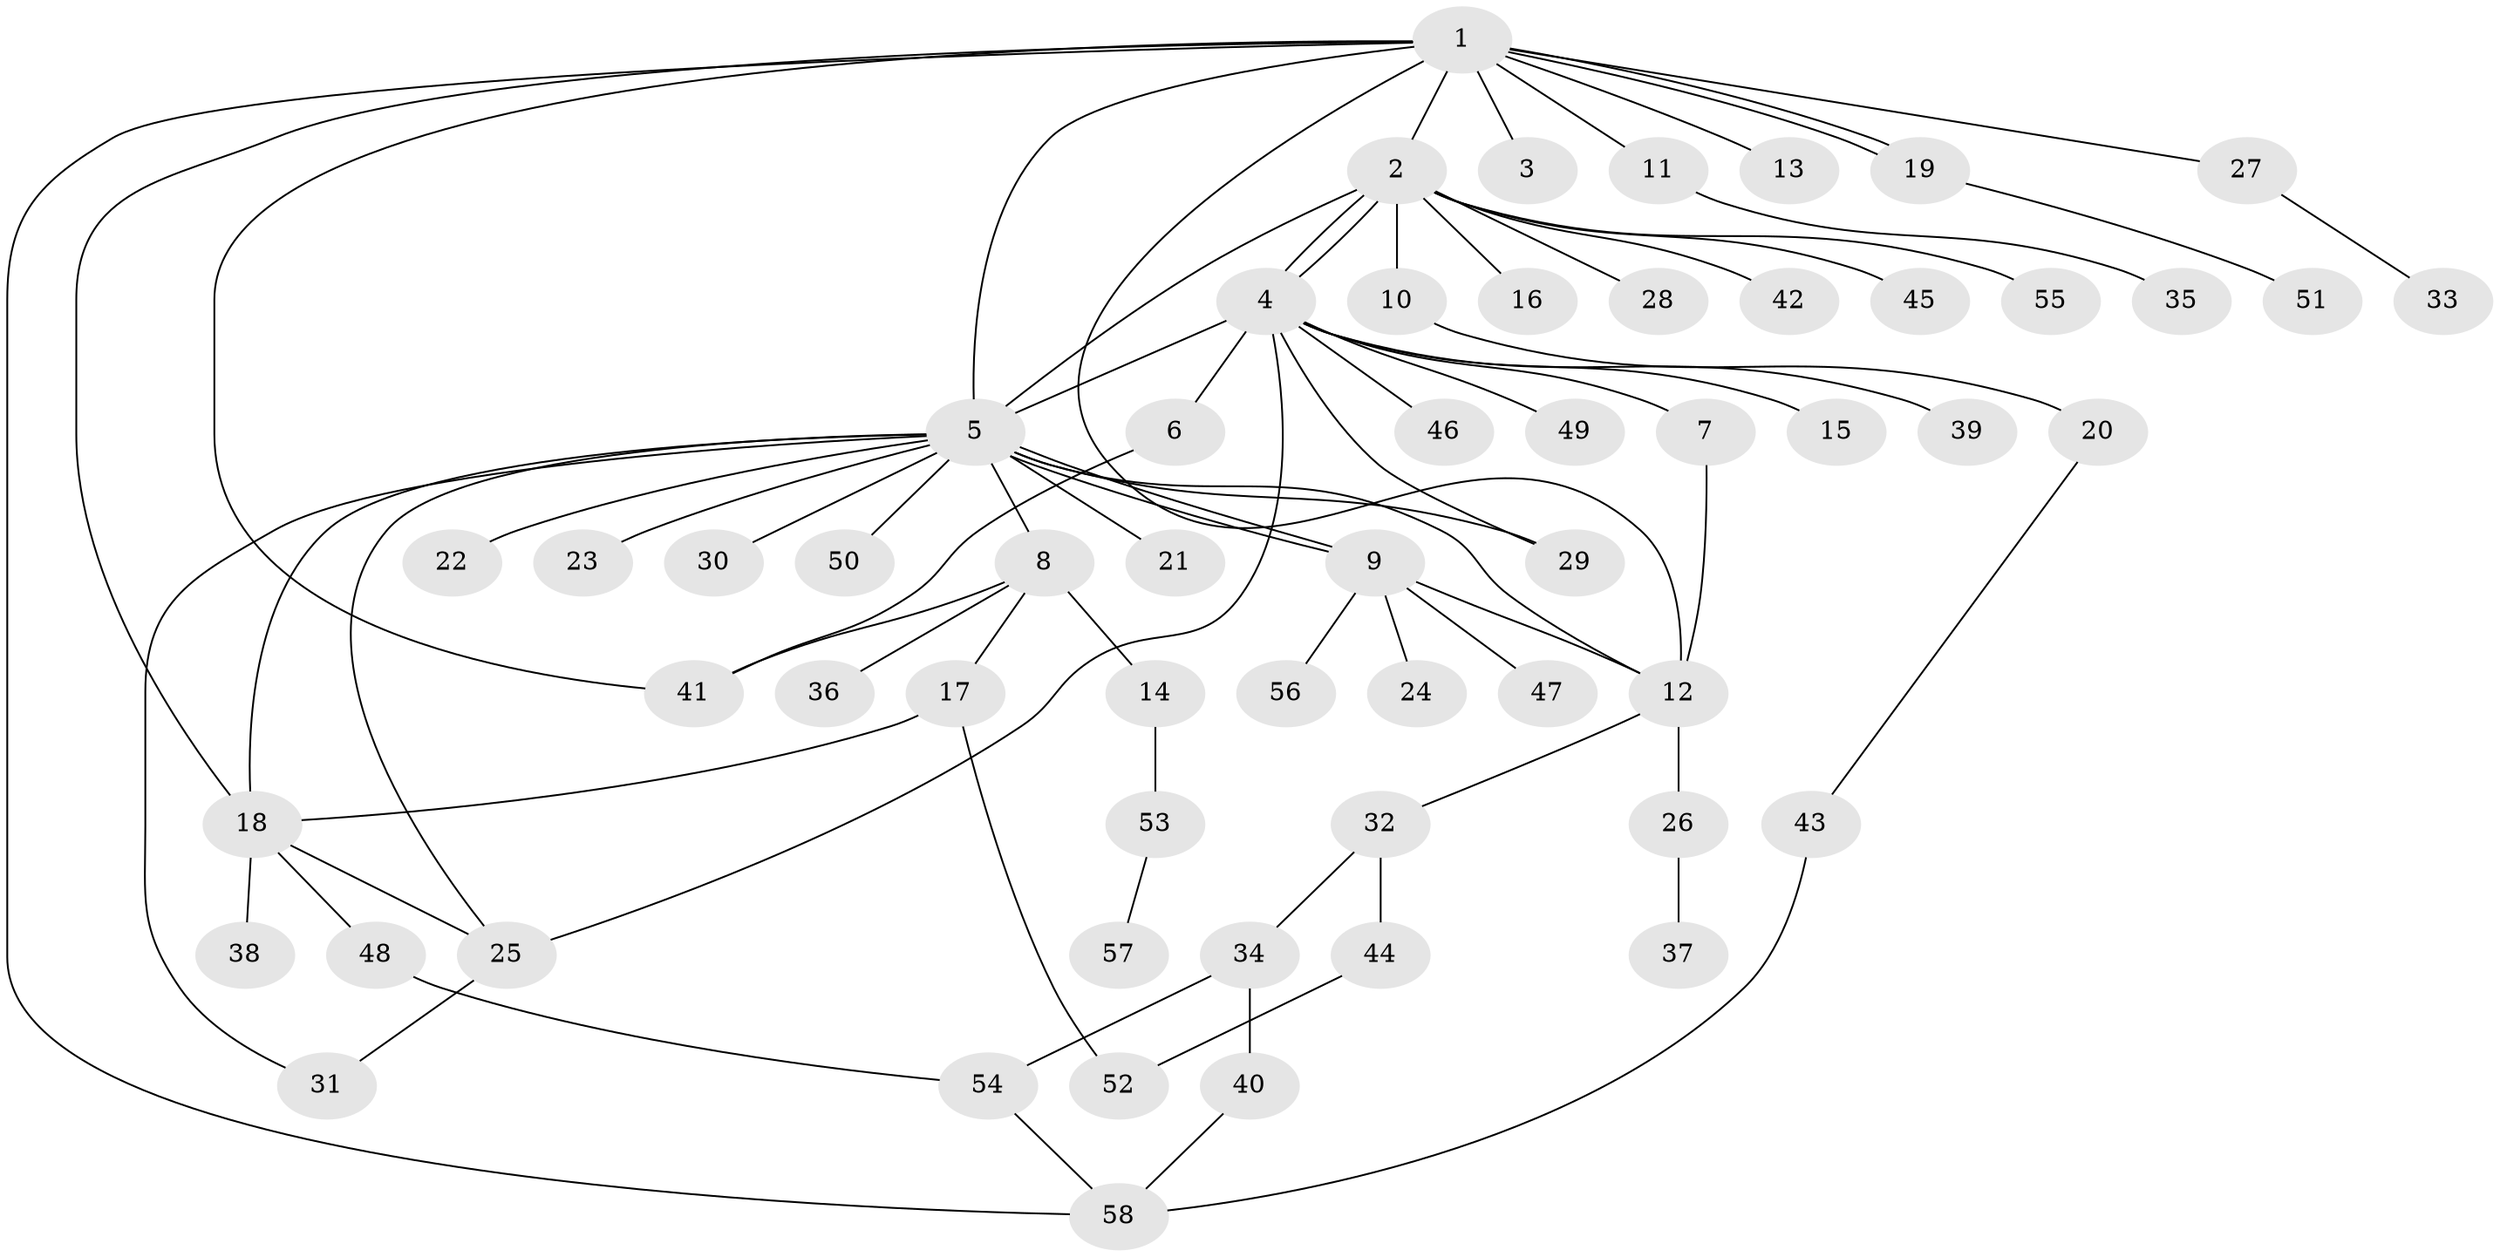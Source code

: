 // Generated by graph-tools (version 1.1) at 2025/11/02/27/25 16:11:14]
// undirected, 58 vertices, 78 edges
graph export_dot {
graph [start="1"]
  node [color=gray90,style=filled];
  1;
  2;
  3;
  4;
  5;
  6;
  7;
  8;
  9;
  10;
  11;
  12;
  13;
  14;
  15;
  16;
  17;
  18;
  19;
  20;
  21;
  22;
  23;
  24;
  25;
  26;
  27;
  28;
  29;
  30;
  31;
  32;
  33;
  34;
  35;
  36;
  37;
  38;
  39;
  40;
  41;
  42;
  43;
  44;
  45;
  46;
  47;
  48;
  49;
  50;
  51;
  52;
  53;
  54;
  55;
  56;
  57;
  58;
  1 -- 2;
  1 -- 3;
  1 -- 5;
  1 -- 11;
  1 -- 12;
  1 -- 13;
  1 -- 18;
  1 -- 19;
  1 -- 19;
  1 -- 27;
  1 -- 41;
  1 -- 58;
  2 -- 4;
  2 -- 4;
  2 -- 5;
  2 -- 10;
  2 -- 16;
  2 -- 28;
  2 -- 42;
  2 -- 45;
  2 -- 55;
  4 -- 5;
  4 -- 6;
  4 -- 7;
  4 -- 15;
  4 -- 25;
  4 -- 29;
  4 -- 39;
  4 -- 46;
  4 -- 49;
  5 -- 8;
  5 -- 9;
  5 -- 9;
  5 -- 12;
  5 -- 18;
  5 -- 21;
  5 -- 22;
  5 -- 23;
  5 -- 25;
  5 -- 29;
  5 -- 30;
  5 -- 31;
  5 -- 50;
  6 -- 41;
  7 -- 12;
  8 -- 14;
  8 -- 17;
  8 -- 36;
  8 -- 41;
  9 -- 12;
  9 -- 24;
  9 -- 47;
  9 -- 56;
  10 -- 20;
  11 -- 35;
  12 -- 26;
  12 -- 32;
  14 -- 53;
  17 -- 18;
  17 -- 52;
  18 -- 25;
  18 -- 38;
  18 -- 48;
  19 -- 51;
  20 -- 43;
  25 -- 31;
  26 -- 37;
  27 -- 33;
  32 -- 34;
  32 -- 44;
  34 -- 40;
  34 -- 54;
  40 -- 58;
  43 -- 58;
  44 -- 52;
  48 -- 54;
  53 -- 57;
  54 -- 58;
}
